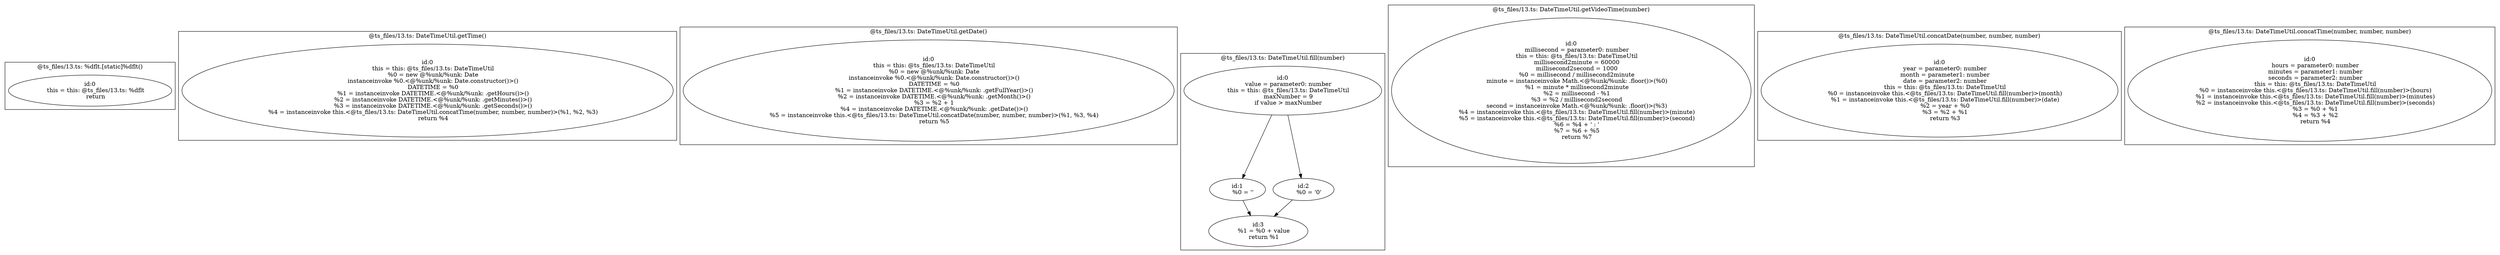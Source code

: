 digraph "13.ts" {
subgraph "cluster_@ts_files/13.ts: %dflt.[static]%dflt()" {
  label="@ts_files/13.ts: %dflt.[static]%dflt()";
  Node33200 [label="id:0
      this = this: @ts_files/13.ts: %dflt
      return"];
}
subgraph "cluster_@ts_files/13.ts: DateTimeUtil.getTime()" {
  label="@ts_files/13.ts: DateTimeUtil.getTime()";
  Node34760 [label="id:0
      this = this: @ts_files/13.ts: DateTimeUtil
      %0 = new @%unk/%unk: Date
      instanceinvoke %0.<@%unk/%unk: Date.constructor()>()
      DATETIME = %0
      %1 = instanceinvoke DATETIME.<@%unk/%unk: .getHours()>()
      %2 = instanceinvoke DATETIME.<@%unk/%unk: .getMinutes()>()
      %3 = instanceinvoke DATETIME.<@%unk/%unk: .getSeconds()>()
      %4 = instanceinvoke this.<@ts_files/13.ts: DateTimeUtil.concatTime(number, number, number)>(%1, %2, %3)
      return %4"];
}
subgraph "cluster_@ts_files/13.ts: DateTimeUtil.getDate()" {
  label="@ts_files/13.ts: DateTimeUtil.getDate()";
  Node34590 [label="id:0
      this = this: @ts_files/13.ts: DateTimeUtil
      %0 = new @%unk/%unk: Date
      instanceinvoke %0.<@%unk/%unk: Date.constructor()>()
      DATETIME = %0
      %1 = instanceinvoke DATETIME.<@%unk/%unk: .getFullYear()>()
      %2 = instanceinvoke DATETIME.<@%unk/%unk: .getMonth()>()
      %3 = %2 + 1
      %4 = instanceinvoke DATETIME.<@%unk/%unk: .getDate()>()
      %5 = instanceinvoke this.<@ts_files/13.ts: DateTimeUtil.concatDate(number, number, number)>(%1, %3, %4)
      return %5"];
}
subgraph "cluster_@ts_files/13.ts: DateTimeUtil.fill(number)" {
  label="@ts_files/13.ts: DateTimeUtil.fill(number)";
  Node38290 [label="id:0
      value = parameter0: number
      this = this: @ts_files/13.ts: DateTimeUtil
      maxNumber = 9
      if value > maxNumber"];
  Node38291 [label="id:1
      %0 = ''"];
  Node38292 [label="id:2
      %0 = '0'"];
  Node38293 [label="id:3
      %1 = %0 + value
      return %1"];
  Node38290 -> Node38291;
  Node38290 -> Node38292;
  Node38291 -> Node38293;
  Node38292 -> Node38293;
}
subgraph "cluster_@ts_files/13.ts: DateTimeUtil.getVideoTime(number)" {
  label="@ts_files/13.ts: DateTimeUtil.getVideoTime(number)";
  Node46280 [label="id:0
      millisecond = parameter0: number
      this = this: @ts_files/13.ts: DateTimeUtil
      millisecond2minute = 60000
      millisecond2second = 1000
      %0 = millisecond / millisecond2minute
      minute = instanceinvoke Math.<@%unk/%unk: .floor()>(%0)
      %1 = minute * millisecond2minute
      %2 = millisecond - %1
      %3 = %2 / millisecond2second
      second = instanceinvoke Math.<@%unk/%unk: .floor()>(%3)
      %4 = instanceinvoke this.<@ts_files/13.ts: DateTimeUtil.fill(number)>(minute)
      %5 = instanceinvoke this.<@ts_files/13.ts: DateTimeUtil.fill(number)>(second)
      %6 = %4 + ' : '
      %7 = %6 + %5
      return %7"];
}
subgraph "cluster_@ts_files/13.ts: DateTimeUtil.concatDate(number, number, number)" {
  label="@ts_files/13.ts: DateTimeUtil.concatDate(number, number, number)";
  Node58700 [label="id:0
      year = parameter0: number
      month = parameter1: number
      date = parameter2: number
      this = this: @ts_files/13.ts: DateTimeUtil
      %0 = instanceinvoke this.<@ts_files/13.ts: DateTimeUtil.fill(number)>(month)
      %1 = instanceinvoke this.<@ts_files/13.ts: DateTimeUtil.fill(number)>(date)
      %2 = year + %0
      %3 = %2 + %1
      return %3"];
}
subgraph "cluster_@ts_files/13.ts: DateTimeUtil.concatTime(number, number, number)" {
  label="@ts_files/13.ts: DateTimeUtil.concatTime(number, number, number)";
  Node58870 [label="id:0
      hours = parameter0: number
      minutes = parameter1: number
      seconds = parameter2: number
      this = this: @ts_files/13.ts: DateTimeUtil
      %0 = instanceinvoke this.<@ts_files/13.ts: DateTimeUtil.fill(number)>(hours)
      %1 = instanceinvoke this.<@ts_files/13.ts: DateTimeUtil.fill(number)>(minutes)
      %2 = instanceinvoke this.<@ts_files/13.ts: DateTimeUtil.fill(number)>(seconds)
      %3 = %0 + %1
      %4 = %3 + %2
      return %4"];
}
}
